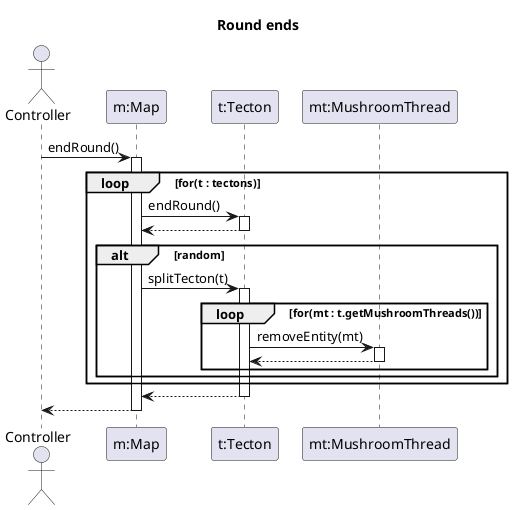 @startuml endRound
title Round ends

actor Controller
participant "m:Map" as M
participant "t:Tecton" as T
participant "mt:MushroomThread" as MT

Controller -> M: endRound()

activate M
loop for(t : tectons)
    M -> T: endRound()
    activate T
    M <-- T
    deactivate T

    alt random

        M -> T: splitTecton(t)

        activate T
        loop for(mt : t.getMushroomThreads())
            T -> MT: removeEntity(mt)
            activate MT

            T <-- MT
            deactivate MT
        end
    end
end
M <-- T
deactivate T

Controller <-- M
deactivate M
@enduml